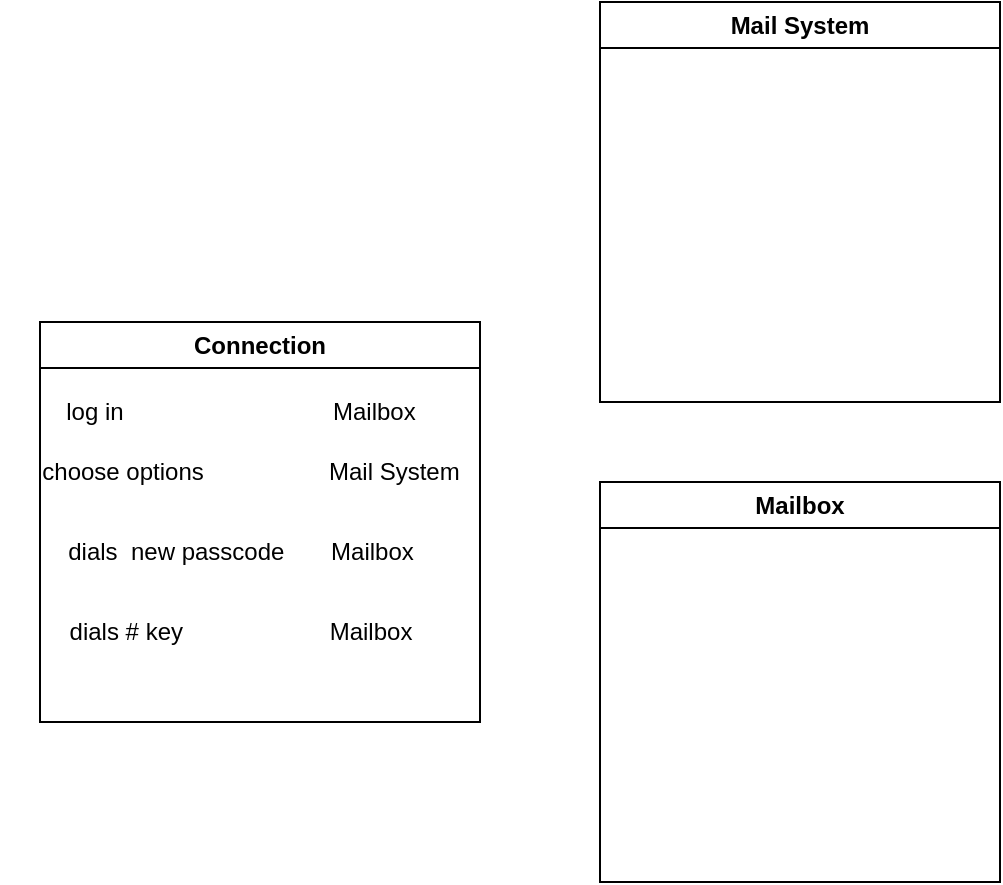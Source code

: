 <mxfile version="24.2.2" type="github">
  <diagram name="Trang-1" id="pLc-ZZCFFs3hkZTAYp1V">
    <mxGraphModel dx="1114" dy="616" grid="1" gridSize="10" guides="1" tooltips="1" connect="1" arrows="1" fold="1" page="1" pageScale="1" pageWidth="827" pageHeight="1169" math="0" shadow="0">
      <root>
        <mxCell id="0" />
        <mxCell id="1" parent="0" />
        <mxCell id="lu66J-9MDM7xwWb2PCAA-1" value="Connection" style="swimlane;whiteSpace=wrap;html=1;" vertex="1" parent="1">
          <mxGeometry x="130" y="180" width="220" height="200" as="geometry" />
        </mxCell>
        <mxCell id="lu66J-9MDM7xwWb2PCAA-4" value="log in&amp;nbsp;&lt;span style=&quot;white-space: pre;&quot;&gt;&#x9;&lt;/span&gt;&lt;span style=&quot;white-space: pre;&quot;&gt;&#x9;&lt;/span&gt;&lt;span style=&quot;white-space: pre;&quot;&gt;&#x9;&lt;/span&gt;&lt;span style=&quot;white-space: pre;&quot;&gt;&#x9;&lt;/span&gt;Mailbox" style="text;html=1;align=center;verticalAlign=middle;resizable=0;points=[];autosize=1;strokeColor=none;fillColor=none;" vertex="1" parent="lu66J-9MDM7xwWb2PCAA-1">
          <mxGeometry y="30" width="200" height="30" as="geometry" />
        </mxCell>
        <mxCell id="lu66J-9MDM7xwWb2PCAA-6" value="&amp;nbsp; &amp;nbsp;choose options&lt;span style=&quot;white-space: pre;&quot;&gt;&#x9;&lt;/span&gt;&lt;span style=&quot;white-space: pre;&quot;&gt;&#x9;&lt;/span&gt;&amp;nbsp; &amp;nbsp; &amp;nbsp; Mail System" style="text;html=1;align=center;verticalAlign=middle;resizable=0;points=[];autosize=1;strokeColor=none;fillColor=none;" vertex="1" parent="lu66J-9MDM7xwWb2PCAA-1">
          <mxGeometry x="-20" y="60" width="240" height="30" as="geometry" />
        </mxCell>
        <mxCell id="lu66J-9MDM7xwWb2PCAA-7" value="dials&amp;nbsp; new passcode&amp;nbsp; &amp;nbsp; &amp;nbsp; &amp;nbsp;Mailbox" style="text;html=1;align=center;verticalAlign=middle;resizable=0;points=[];autosize=1;strokeColor=none;fillColor=none;" vertex="1" parent="lu66J-9MDM7xwWb2PCAA-1">
          <mxGeometry y="100" width="200" height="30" as="geometry" />
        </mxCell>
        <mxCell id="lu66J-9MDM7xwWb2PCAA-8" value="dials # key&amp;nbsp; &amp;nbsp; &amp;nbsp; &amp;nbsp; &amp;nbsp; &amp;nbsp; &amp;nbsp; &amp;nbsp; &amp;nbsp; &amp;nbsp; &amp;nbsp; Mailbox" style="text;html=1;align=center;verticalAlign=middle;resizable=0;points=[];autosize=1;strokeColor=none;fillColor=none;" vertex="1" parent="lu66J-9MDM7xwWb2PCAA-1">
          <mxGeometry x="5" y="140" width="190" height="30" as="geometry" />
        </mxCell>
        <mxCell id="lu66J-9MDM7xwWb2PCAA-3" value="Mailbox" style="swimlane;whiteSpace=wrap;html=1;" vertex="1" parent="1">
          <mxGeometry x="410" y="260" width="200" height="200" as="geometry" />
        </mxCell>
        <mxCell id="lu66J-9MDM7xwWb2PCAA-5" value="Mail System" style="swimlane;whiteSpace=wrap;html=1;" vertex="1" parent="1">
          <mxGeometry x="410" y="20" width="200" height="200" as="geometry" />
        </mxCell>
      </root>
    </mxGraphModel>
  </diagram>
</mxfile>
